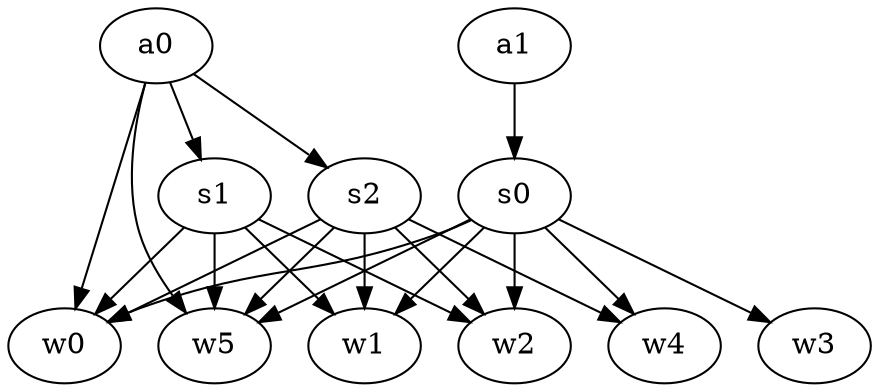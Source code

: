 strict digraph "" {
	a0	[color=r,
		pos="(1.5, 4)"];
	s1	[color=b,
		pos="(3.0, 2)"];
	a0 -> s1;
	s2	[color=b,
		pos="(5.0, 2)"];
	a0 -> s2;
	w0	[pos="(0.5, 0)"];
	a0 -> w0;
	w5	[pos="(5.5, 0)"];
	a0 -> w5;
	a1	[color=r,
		pos="(4.5, 4)"];
	s0	[color=b,
		pos="(1.0, 2)"];
	a1 -> s0;
	s0 -> w0;
	w1	[pos="(1.5, 0)"];
	s0 -> w1;
	w2	[pos="(2.5, 0)"];
	s0 -> w2;
	w3	[pos="(3.5, 0)"];
	s0 -> w3;
	w4	[pos="(4.5, 0)"];
	s0 -> w4;
	s0 -> w5;
	s1 -> w0;
	s1 -> w1;
	s1 -> w2;
	s1 -> w5;
	s2 -> w0;
	s2 -> w1;
	s2 -> w2;
	s2 -> w4;
	s2 -> w5;
}
